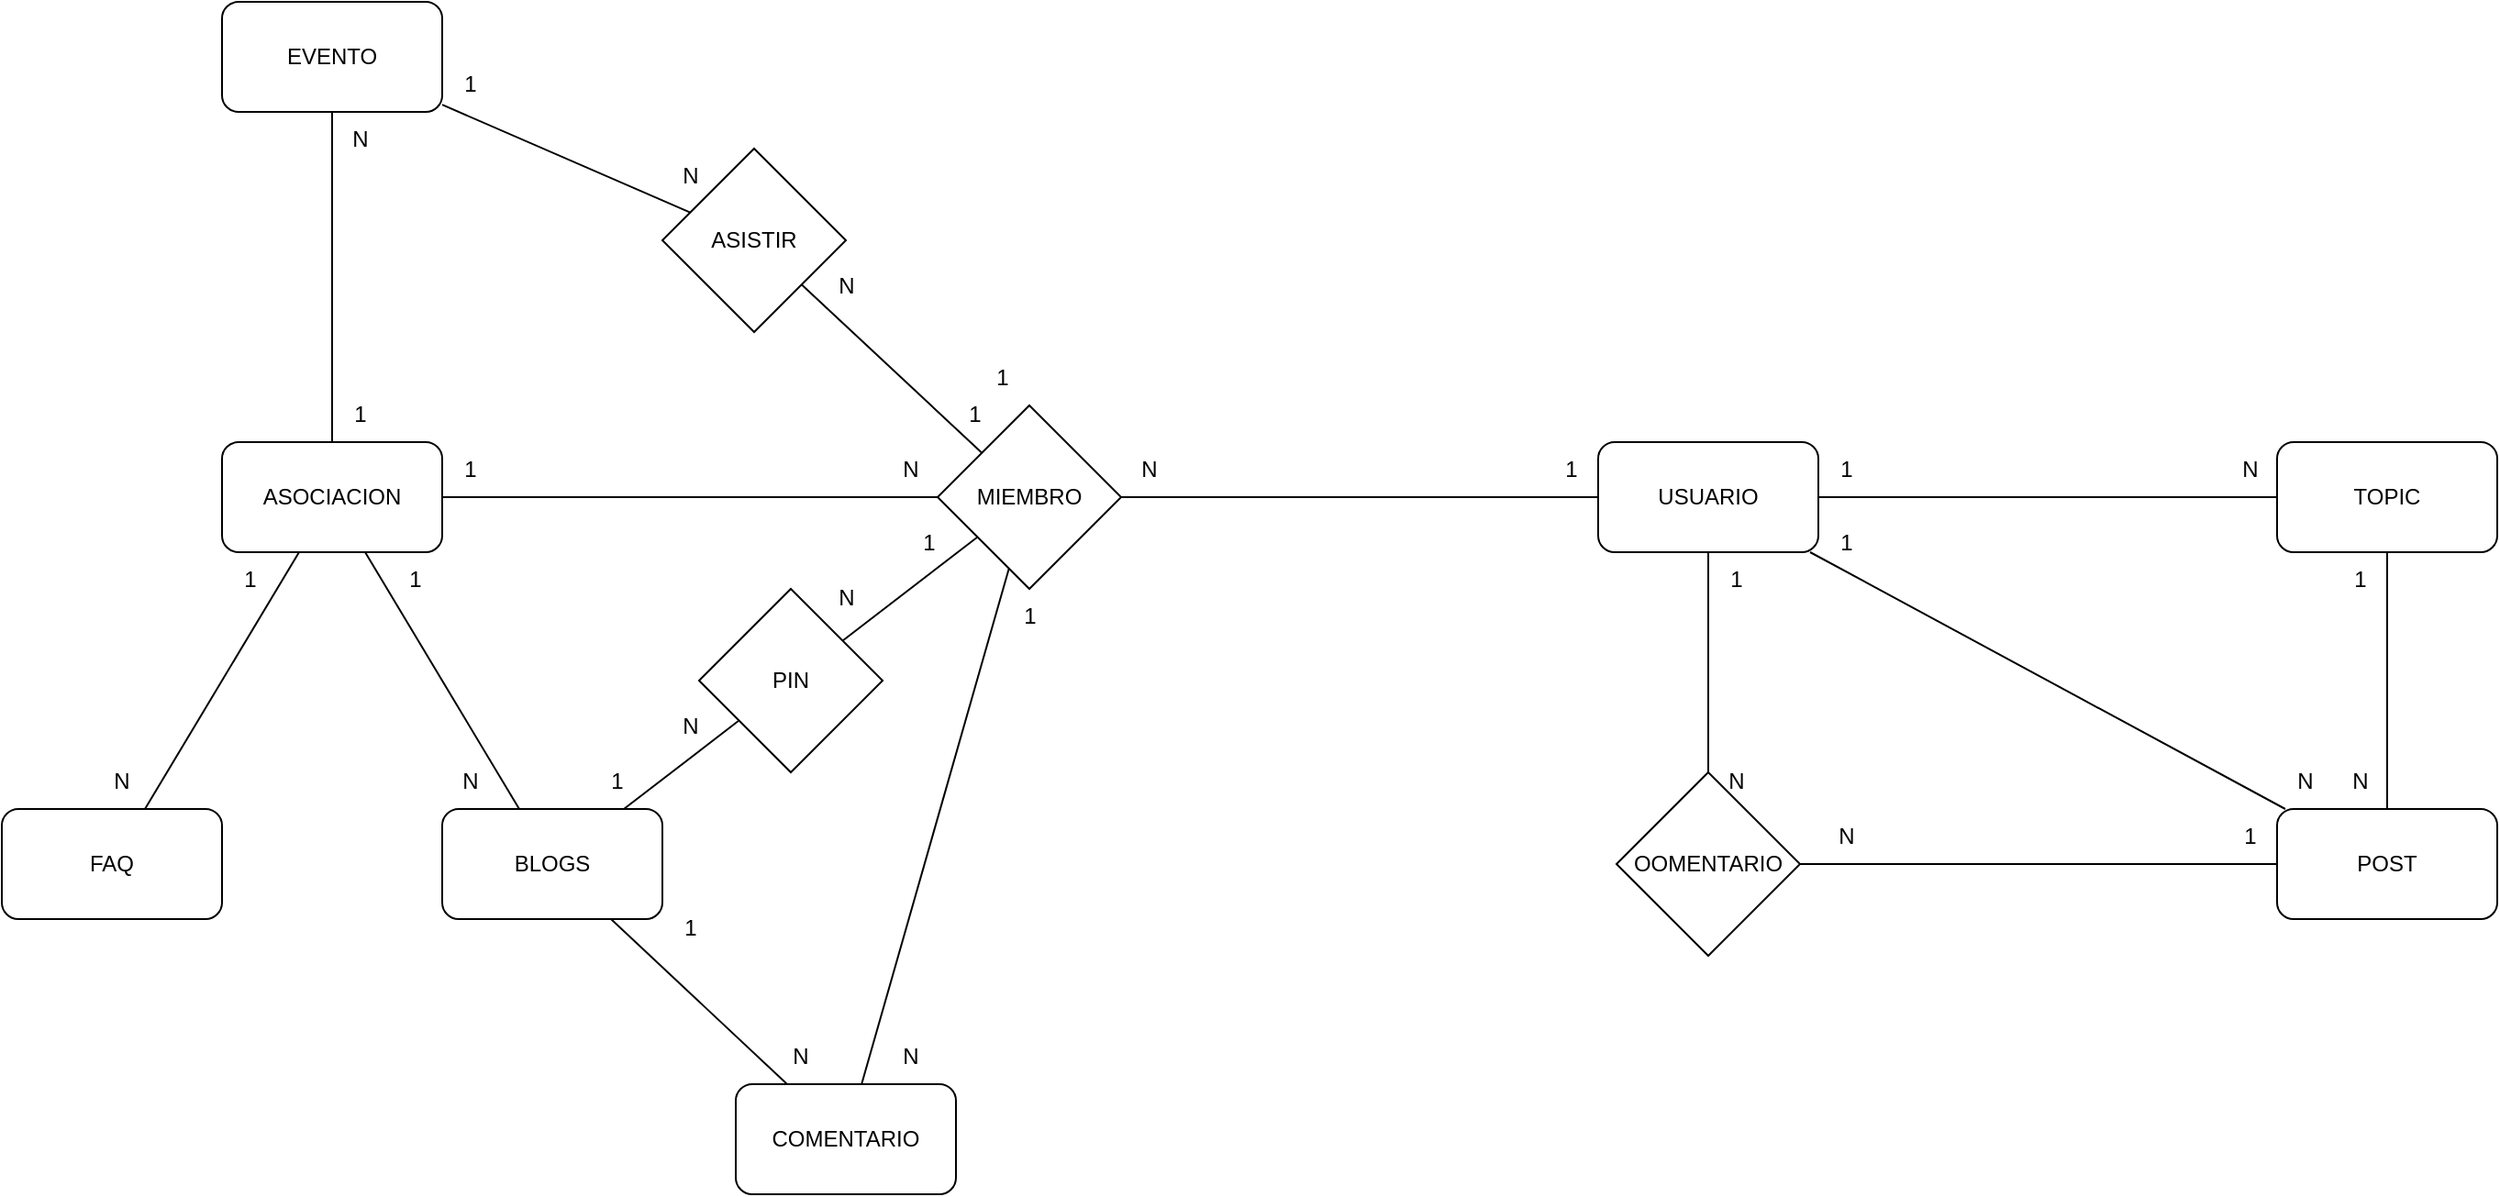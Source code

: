 <mxfile>
    <diagram id="R2lEEEUBdFMjLlhIrx00" name="Page-1">
        <mxGraphModel dx="1347" dy="779" grid="1" gridSize="10" guides="1" tooltips="1" connect="1" arrows="1" fold="1" page="1" pageScale="1" pageWidth="3300" pageHeight="4681" math="0" shadow="0" extFonts="Permanent Marker^https://fonts.googleapis.com/css?family=Permanent+Marker">
            <root>
                <mxCell id="0"/>
                <mxCell id="1" parent="0"/>
                <mxCell id="6TVAVnuaZjavT5ibVuFq-6" style="rounded=0;orthogonalLoop=1;jettySize=auto;html=1;endArrow=none;endFill=0;" parent="1" source="6TVAVnuaZjavT5ibVuFq-1" target="6TVAVnuaZjavT5ibVuFq-71" edge="1">
                    <mxGeometry relative="1" as="geometry">
                        <mxPoint x="1470" y="2900" as="targetPoint"/>
                    </mxGeometry>
                </mxCell>
                <mxCell id="6TVAVnuaZjavT5ibVuFq-1" value="ASOCIACION" style="rounded=1;whiteSpace=wrap;html=1;" parent="1" vertex="1">
                    <mxGeometry x="1090" y="2870" width="120" height="60" as="geometry"/>
                </mxCell>
                <mxCell id="6TVAVnuaZjavT5ibVuFq-2" value="USUARIO" style="rounded=1;whiteSpace=wrap;html=1;" parent="1" vertex="1">
                    <mxGeometry x="1840" y="2870" width="120" height="60" as="geometry"/>
                </mxCell>
                <mxCell id="6TVAVnuaZjavT5ibVuFq-3" value="FAQ" style="rounded=1;whiteSpace=wrap;html=1;" parent="1" vertex="1">
                    <mxGeometry x="970" y="3070" width="120" height="60" as="geometry"/>
                </mxCell>
                <mxCell id="6TVAVnuaZjavT5ibVuFq-4" value="BLOGS" style="rounded=1;whiteSpace=wrap;html=1;" parent="1" vertex="1">
                    <mxGeometry x="1210" y="3070" width="120" height="60" as="geometry"/>
                </mxCell>
                <mxCell id="6TVAVnuaZjavT5ibVuFq-7" style="rounded=0;orthogonalLoop=1;jettySize=auto;html=1;endArrow=none;endFill=0;" parent="1" source="6TVAVnuaZjavT5ibVuFq-2" target="6TVAVnuaZjavT5ibVuFq-71" edge="1">
                    <mxGeometry relative="1" as="geometry">
                        <mxPoint x="1220" y="2910" as="sourcePoint"/>
                        <mxPoint x="1590" y="2900" as="targetPoint"/>
                    </mxGeometry>
                </mxCell>
                <mxCell id="6TVAVnuaZjavT5ibVuFq-9" value="1" style="text;html=1;align=center;verticalAlign=middle;resizable=0;points=[];autosize=1;strokeColor=none;fillColor=none;" parent="1" vertex="1">
                    <mxGeometry x="1210" y="2870" width="30" height="30" as="geometry"/>
                </mxCell>
                <mxCell id="6TVAVnuaZjavT5ibVuFq-10" value="N" style="text;html=1;align=center;verticalAlign=middle;resizable=0;points=[];autosize=1;strokeColor=none;fillColor=none;" parent="1" vertex="1">
                    <mxGeometry x="1450" y="2870" width="30" height="30" as="geometry"/>
                </mxCell>
                <mxCell id="6TVAVnuaZjavT5ibVuFq-11" value="N" style="text;html=1;align=center;verticalAlign=middle;resizable=0;points=[];autosize=1;strokeColor=none;fillColor=none;" parent="1" vertex="1">
                    <mxGeometry x="1580" y="2870" width="30" height="30" as="geometry"/>
                </mxCell>
                <mxCell id="6TVAVnuaZjavT5ibVuFq-12" value="1" style="text;html=1;align=center;verticalAlign=middle;resizable=0;points=[];autosize=1;strokeColor=none;fillColor=none;" parent="1" vertex="1">
                    <mxGeometry x="1810" y="2870" width="30" height="30" as="geometry"/>
                </mxCell>
                <mxCell id="6TVAVnuaZjavT5ibVuFq-14" style="rounded=0;orthogonalLoop=1;jettySize=auto;html=1;endArrow=none;endFill=0;" parent="1" source="6TVAVnuaZjavT5ibVuFq-1" target="6TVAVnuaZjavT5ibVuFq-3" edge="1">
                    <mxGeometry relative="1" as="geometry">
                        <mxPoint x="1050" y="2940" as="sourcePoint"/>
                        <mxPoint x="1176" y="3080" as="targetPoint"/>
                    </mxGeometry>
                </mxCell>
                <mxCell id="6TVAVnuaZjavT5ibVuFq-16" value="1" style="text;html=1;align=center;verticalAlign=middle;resizable=0;points=[];autosize=1;strokeColor=none;fillColor=none;" parent="1" vertex="1">
                    <mxGeometry x="1090" y="2930" width="30" height="30" as="geometry"/>
                </mxCell>
                <mxCell id="6TVAVnuaZjavT5ibVuFq-18" value="N" style="text;html=1;align=center;verticalAlign=middle;resizable=0;points=[];autosize=1;strokeColor=none;fillColor=none;" parent="1" vertex="1">
                    <mxGeometry x="1020" y="3040" width="30" height="30" as="geometry"/>
                </mxCell>
                <mxCell id="6TVAVnuaZjavT5ibVuFq-21" value="COMENTARIO" style="rounded=1;whiteSpace=wrap;html=1;" parent="1" vertex="1">
                    <mxGeometry x="1370" y="3220" width="120" height="60" as="geometry"/>
                </mxCell>
                <mxCell id="6TVAVnuaZjavT5ibVuFq-22" style="rounded=0;orthogonalLoop=1;jettySize=auto;html=1;endArrow=none;endFill=0;" parent="1" source="6TVAVnuaZjavT5ibVuFq-4" target="6TVAVnuaZjavT5ibVuFq-21" edge="1">
                    <mxGeometry relative="1" as="geometry">
                        <mxPoint x="1460" y="3090" as="sourcePoint"/>
                        <mxPoint x="1544" y="3230" as="targetPoint"/>
                    </mxGeometry>
                </mxCell>
                <mxCell id="6TVAVnuaZjavT5ibVuFq-23" value="1" style="text;html=1;align=center;verticalAlign=middle;resizable=0;points=[];autosize=1;strokeColor=none;fillColor=none;" parent="1" vertex="1">
                    <mxGeometry x="1330" y="3120" width="30" height="30" as="geometry"/>
                </mxCell>
                <mxCell id="6TVAVnuaZjavT5ibVuFq-24" value="N" style="text;html=1;align=center;verticalAlign=middle;resizable=0;points=[];autosize=1;strokeColor=none;fillColor=none;" parent="1" vertex="1">
                    <mxGeometry x="1390" y="3190" width="30" height="30" as="geometry"/>
                </mxCell>
                <mxCell id="6TVAVnuaZjavT5ibVuFq-29" style="rounded=0;orthogonalLoop=1;jettySize=auto;html=1;endArrow=none;endFill=0;" parent="1" source="6TVAVnuaZjavT5ibVuFq-71" target="6TVAVnuaZjavT5ibVuFq-21" edge="1">
                    <mxGeometry relative="1" as="geometry">
                        <mxPoint x="1521.429" y="2930" as="sourcePoint"/>
                        <mxPoint x="1580" y="3130" as="targetPoint"/>
                    </mxGeometry>
                </mxCell>
                <mxCell id="6TVAVnuaZjavT5ibVuFq-30" value="1" style="text;html=1;align=center;verticalAlign=middle;resizable=0;points=[];autosize=1;strokeColor=none;fillColor=none;" parent="1" vertex="1">
                    <mxGeometry x="1515" y="2950" width="30" height="30" as="geometry"/>
                </mxCell>
                <mxCell id="6TVAVnuaZjavT5ibVuFq-31" value="N" style="text;html=1;align=center;verticalAlign=middle;resizable=0;points=[];autosize=1;strokeColor=none;fillColor=none;" parent="1" vertex="1">
                    <mxGeometry x="1450" y="3190" width="30" height="30" as="geometry"/>
                </mxCell>
                <mxCell id="6TVAVnuaZjavT5ibVuFq-32" value="TOPIC" style="rounded=1;whiteSpace=wrap;html=1;" parent="1" vertex="1">
                    <mxGeometry x="2210" y="2870" width="120" height="60" as="geometry"/>
                </mxCell>
                <mxCell id="6TVAVnuaZjavT5ibVuFq-40" value="POST" style="rounded=1;whiteSpace=wrap;html=1;" parent="1" vertex="1">
                    <mxGeometry x="2210" y="3070" width="120" height="60" as="geometry"/>
                </mxCell>
                <mxCell id="6TVAVnuaZjavT5ibVuFq-43" style="rounded=0;orthogonalLoop=1;jettySize=auto;html=1;endArrow=none;endFill=0;" parent="1" source="6TVAVnuaZjavT5ibVuFq-32" target="6TVAVnuaZjavT5ibVuFq-40" edge="1">
                    <mxGeometry relative="1" as="geometry">
                        <mxPoint x="2220" y="2910" as="sourcePoint"/>
                        <mxPoint x="2030" y="2910" as="targetPoint"/>
                    </mxGeometry>
                </mxCell>
                <mxCell id="6TVAVnuaZjavT5ibVuFq-44" style="rounded=0;orthogonalLoop=1;jettySize=auto;html=1;endArrow=none;endFill=0;" parent="1" source="6TVAVnuaZjavT5ibVuFq-40" target="13" edge="1">
                    <mxGeometry relative="1" as="geometry">
                        <mxPoint x="2144" y="3010" as="sourcePoint"/>
                        <mxPoint x="1960" y="3100" as="targetPoint"/>
                    </mxGeometry>
                </mxCell>
                <mxCell id="6TVAVnuaZjavT5ibVuFq-45" style="rounded=0;orthogonalLoop=1;jettySize=auto;html=1;endArrow=none;endFill=0;" parent="1" source="6TVAVnuaZjavT5ibVuFq-32" target="6TVAVnuaZjavT5ibVuFq-2" edge="1">
                    <mxGeometry relative="1" as="geometry">
                        <mxPoint x="2240" y="2780" as="sourcePoint"/>
                        <mxPoint x="1990" y="2780" as="targetPoint"/>
                    </mxGeometry>
                </mxCell>
                <mxCell id="6TVAVnuaZjavT5ibVuFq-46" value="1" style="text;html=1;align=center;verticalAlign=middle;resizable=0;points=[];autosize=1;strokeColor=none;fillColor=none;" parent="1" vertex="1">
                    <mxGeometry x="1960" y="2870" width="30" height="30" as="geometry"/>
                </mxCell>
                <mxCell id="6TVAVnuaZjavT5ibVuFq-47" value="N" style="text;html=1;align=center;verticalAlign=middle;resizable=0;points=[];autosize=1;strokeColor=none;fillColor=none;" parent="1" vertex="1">
                    <mxGeometry x="2180" y="2870" width="30" height="30" as="geometry"/>
                </mxCell>
                <mxCell id="6TVAVnuaZjavT5ibVuFq-48" value="1" style="text;html=1;align=center;verticalAlign=middle;resizable=0;points=[];autosize=1;strokeColor=none;fillColor=none;" parent="1" vertex="1">
                    <mxGeometry x="2240" y="2930" width="30" height="30" as="geometry"/>
                </mxCell>
                <mxCell id="6TVAVnuaZjavT5ibVuFq-49" value="N" style="text;html=1;align=center;verticalAlign=middle;resizable=0;points=[];autosize=1;strokeColor=none;fillColor=none;" parent="1" vertex="1">
                    <mxGeometry x="2240" y="3040" width="30" height="30" as="geometry"/>
                </mxCell>
                <mxCell id="6TVAVnuaZjavT5ibVuFq-50" value="1" style="text;html=1;align=center;verticalAlign=middle;resizable=0;points=[];autosize=1;strokeColor=none;fillColor=none;" parent="1" vertex="1">
                    <mxGeometry x="2180" y="3070" width="30" height="30" as="geometry"/>
                </mxCell>
                <mxCell id="6TVAVnuaZjavT5ibVuFq-51" value="N" style="text;html=1;align=center;verticalAlign=middle;resizable=0;points=[];autosize=1;strokeColor=none;fillColor=none;" parent="1" vertex="1">
                    <mxGeometry x="1960" y="3070" width="30" height="30" as="geometry"/>
                </mxCell>
                <mxCell id="6TVAVnuaZjavT5ibVuFq-52" style="rounded=0;orthogonalLoop=1;jettySize=auto;html=1;endArrow=none;endFill=0;" parent="1" source="13" target="6TVAVnuaZjavT5ibVuFq-2" edge="1">
                    <mxGeometry relative="1" as="geometry">
                        <mxPoint x="1900" y="3070" as="sourcePoint"/>
                        <mxPoint x="1850" y="3000" as="targetPoint"/>
                    </mxGeometry>
                </mxCell>
                <mxCell id="6TVAVnuaZjavT5ibVuFq-53" value="1" style="text;html=1;align=center;verticalAlign=middle;resizable=0;points=[];autosize=1;strokeColor=none;fillColor=none;" parent="1" vertex="1">
                    <mxGeometry x="1900" y="2930" width="30" height="30" as="geometry"/>
                </mxCell>
                <mxCell id="6TVAVnuaZjavT5ibVuFq-54" value="N" style="text;html=1;align=center;verticalAlign=middle;resizable=0;points=[];autosize=1;strokeColor=none;fillColor=none;" parent="1" vertex="1">
                    <mxGeometry x="1900" y="3040" width="30" height="30" as="geometry"/>
                </mxCell>
                <mxCell id="6TVAVnuaZjavT5ibVuFq-55" style="rounded=0;orthogonalLoop=1;jettySize=auto;html=1;endArrow=none;endFill=0;" parent="1" source="6TVAVnuaZjavT5ibVuFq-40" target="6TVAVnuaZjavT5ibVuFq-2" edge="1">
                    <mxGeometry relative="1" as="geometry">
                        <mxPoint x="2210" y="2980" as="sourcePoint"/>
                        <mxPoint x="1960" y="2980" as="targetPoint"/>
                    </mxGeometry>
                </mxCell>
                <mxCell id="6TVAVnuaZjavT5ibVuFq-56" value="1" style="text;html=1;align=center;verticalAlign=middle;resizable=0;points=[];autosize=1;strokeColor=none;fillColor=none;" parent="1" vertex="1">
                    <mxGeometry x="1960" y="2910" width="30" height="30" as="geometry"/>
                </mxCell>
                <mxCell id="6TVAVnuaZjavT5ibVuFq-57" value="N" style="text;html=1;align=center;verticalAlign=middle;resizable=0;points=[];autosize=1;strokeColor=none;fillColor=none;" parent="1" vertex="1">
                    <mxGeometry x="2210" y="3040" width="30" height="30" as="geometry"/>
                </mxCell>
                <mxCell id="6TVAVnuaZjavT5ibVuFq-60" value="1" style="text;html=1;align=center;verticalAlign=middle;resizable=0;points=[];autosize=1;strokeColor=none;fillColor=none;" parent="1" vertex="1">
                    <mxGeometry x="1500" y="2820" width="30" height="30" as="geometry"/>
                </mxCell>
                <mxCell id="6TVAVnuaZjavT5ibVuFq-66" value="EVENTO" style="rounded=1;whiteSpace=wrap;html=1;" parent="1" vertex="1">
                    <mxGeometry x="1090" y="2630" width="120" height="60" as="geometry"/>
                </mxCell>
                <mxCell id="6TVAVnuaZjavT5ibVuFq-67" style="rounded=0;orthogonalLoop=1;jettySize=auto;html=1;endArrow=none;endFill=0;" parent="1" source="6TVAVnuaZjavT5ibVuFq-1" target="6TVAVnuaZjavT5ibVuFq-66" edge="1">
                    <mxGeometry relative="1" as="geometry">
                        <mxPoint x="970" y="2890" as="sourcePoint"/>
                        <mxPoint x="886" y="3030" as="targetPoint"/>
                    </mxGeometry>
                </mxCell>
                <mxCell id="6TVAVnuaZjavT5ibVuFq-68" value="1" style="text;html=1;align=center;verticalAlign=middle;resizable=0;points=[];autosize=1;strokeColor=none;fillColor=none;" parent="1" vertex="1">
                    <mxGeometry x="1150" y="2840" width="30" height="30" as="geometry"/>
                </mxCell>
                <mxCell id="6TVAVnuaZjavT5ibVuFq-69" value="N" style="text;html=1;align=center;verticalAlign=middle;resizable=0;points=[];autosize=1;strokeColor=none;fillColor=none;" parent="1" vertex="1">
                    <mxGeometry x="1150" y="2690" width="30" height="30" as="geometry"/>
                </mxCell>
                <mxCell id="6TVAVnuaZjavT5ibVuFq-71" value="MIEMBRO" style="rhombus;whiteSpace=wrap;html=1;" parent="1" vertex="1">
                    <mxGeometry x="1480" y="2850" width="100" height="100" as="geometry"/>
                </mxCell>
                <mxCell id="6TVAVnuaZjavT5ibVuFq-72" value="ASISTIR" style="rhombus;whiteSpace=wrap;html=1;" parent="1" vertex="1">
                    <mxGeometry x="1330" y="2710" width="100" height="100" as="geometry"/>
                </mxCell>
                <mxCell id="6TVAVnuaZjavT5ibVuFq-73" style="rounded=0;orthogonalLoop=1;jettySize=auto;html=1;endArrow=none;endFill=0;" parent="1" source="6TVAVnuaZjavT5ibVuFq-72" target="6TVAVnuaZjavT5ibVuFq-66" edge="1">
                    <mxGeometry relative="1" as="geometry">
                        <mxPoint x="1269.71" y="2795" as="sourcePoint"/>
                        <mxPoint x="1269.71" y="2615" as="targetPoint"/>
                    </mxGeometry>
                </mxCell>
                <mxCell id="6TVAVnuaZjavT5ibVuFq-74" style="rounded=0;orthogonalLoop=1;jettySize=auto;html=1;endArrow=none;endFill=0;" parent="1" source="6TVAVnuaZjavT5ibVuFq-71" target="6TVAVnuaZjavT5ibVuFq-72" edge="1">
                    <mxGeometry relative="1" as="geometry">
                        <mxPoint x="1355" y="2755" as="sourcePoint"/>
                        <mxPoint x="1220" y="2696" as="targetPoint"/>
                    </mxGeometry>
                </mxCell>
                <mxCell id="6TVAVnuaZjavT5ibVuFq-75" value="1" style="text;html=1;align=center;verticalAlign=middle;resizable=0;points=[];autosize=1;strokeColor=none;fillColor=none;" parent="1" vertex="1">
                    <mxGeometry x="1210" y="2660" width="30" height="30" as="geometry"/>
                </mxCell>
                <mxCell id="6TVAVnuaZjavT5ibVuFq-76" value="N" style="text;html=1;align=center;verticalAlign=middle;resizable=0;points=[];autosize=1;strokeColor=none;fillColor=none;" parent="1" vertex="1">
                    <mxGeometry x="1330" y="2710" width="30" height="30" as="geometry"/>
                </mxCell>
                <mxCell id="6TVAVnuaZjavT5ibVuFq-77" value="N" style="text;html=1;align=center;verticalAlign=middle;resizable=0;points=[];autosize=1;strokeColor=none;fillColor=none;" parent="1" vertex="1">
                    <mxGeometry x="1415" y="2770" width="30" height="30" as="geometry"/>
                </mxCell>
                <mxCell id="6TVAVnuaZjavT5ibVuFq-78" value="1" style="text;html=1;align=center;verticalAlign=middle;resizable=0;points=[];autosize=1;strokeColor=none;fillColor=none;" parent="1" vertex="1">
                    <mxGeometry x="1485" y="2840" width="30" height="30" as="geometry"/>
                </mxCell>
                <mxCell id="3" value="1" style="text;html=1;align=center;verticalAlign=middle;resizable=0;points=[];autosize=1;strokeColor=none;fillColor=none;" parent="1" vertex="1">
                    <mxGeometry x="1460" y="2910" width="30" height="30" as="geometry"/>
                </mxCell>
                <mxCell id="4" value="N" style="text;html=1;align=center;verticalAlign=middle;resizable=0;points=[];autosize=1;strokeColor=none;fillColor=none;" parent="1" vertex="1">
                    <mxGeometry x="1210" y="3040" width="30" height="30" as="geometry"/>
                </mxCell>
                <mxCell id="5" style="rounded=0;orthogonalLoop=1;jettySize=auto;html=1;endArrow=none;endFill=0;" parent="1" source="6TVAVnuaZjavT5ibVuFq-1" target="6TVAVnuaZjavT5ibVuFq-4" edge="1">
                    <mxGeometry relative="1" as="geometry">
                        <mxPoint x="1319" y="2950" as="sourcePoint"/>
                        <mxPoint x="1415" y="3040" as="targetPoint"/>
                    </mxGeometry>
                </mxCell>
                <mxCell id="6" value="1" style="text;html=1;align=center;verticalAlign=middle;resizable=0;points=[];autosize=1;strokeColor=none;fillColor=none;" parent="1" vertex="1">
                    <mxGeometry x="1180" y="2930" width="30" height="30" as="geometry"/>
                </mxCell>
                <mxCell id="7" value="PIN" style="rhombus;whiteSpace=wrap;html=1;" parent="1" vertex="1">
                    <mxGeometry x="1350" y="2950" width="100" height="100" as="geometry"/>
                </mxCell>
                <mxCell id="8" style="rounded=0;orthogonalLoop=1;jettySize=auto;html=1;endArrow=none;endFill=0;" parent="1" source="7" target="6TVAVnuaZjavT5ibVuFq-4" edge="1">
                    <mxGeometry relative="1" as="geometry">
                        <mxPoint x="1260" y="2880" as="sourcePoint"/>
                        <mxPoint x="1344.0" y="3020" as="targetPoint"/>
                    </mxGeometry>
                </mxCell>
                <mxCell id="9" style="rounded=0;orthogonalLoop=1;jettySize=auto;html=1;endArrow=none;endFill=0;" parent="1" source="6TVAVnuaZjavT5ibVuFq-71" target="7" edge="1">
                    <mxGeometry relative="1" as="geometry">
                        <mxPoint x="1359.999" y="2920.869" as="sourcePoint"/>
                        <mxPoint x="1297.26" y="2969.13" as="targetPoint"/>
                    </mxGeometry>
                </mxCell>
                <mxCell id="10" value="N" style="text;html=1;align=center;verticalAlign=middle;resizable=0;points=[];autosize=1;strokeColor=none;fillColor=none;" parent="1" vertex="1">
                    <mxGeometry x="1330" y="3010" width="30" height="30" as="geometry"/>
                </mxCell>
                <mxCell id="11" value="N" style="text;html=1;align=center;verticalAlign=middle;resizable=0;points=[];autosize=1;strokeColor=none;fillColor=none;" parent="1" vertex="1">
                    <mxGeometry x="1415" y="2940" width="30" height="30" as="geometry"/>
                </mxCell>
                <mxCell id="12" value="1" style="text;html=1;align=center;verticalAlign=middle;resizable=0;points=[];autosize=1;strokeColor=none;fillColor=none;" parent="1" vertex="1">
                    <mxGeometry x="1290" y="3040" width="30" height="30" as="geometry"/>
                </mxCell>
                <mxCell id="13" value="OOMENTARIO" style="rhombus;whiteSpace=wrap;html=1;" vertex="1" parent="1">
                    <mxGeometry x="1850" y="3050" width="100" height="100" as="geometry"/>
                </mxCell>
            </root>
        </mxGraphModel>
    </diagram>
</mxfile>
